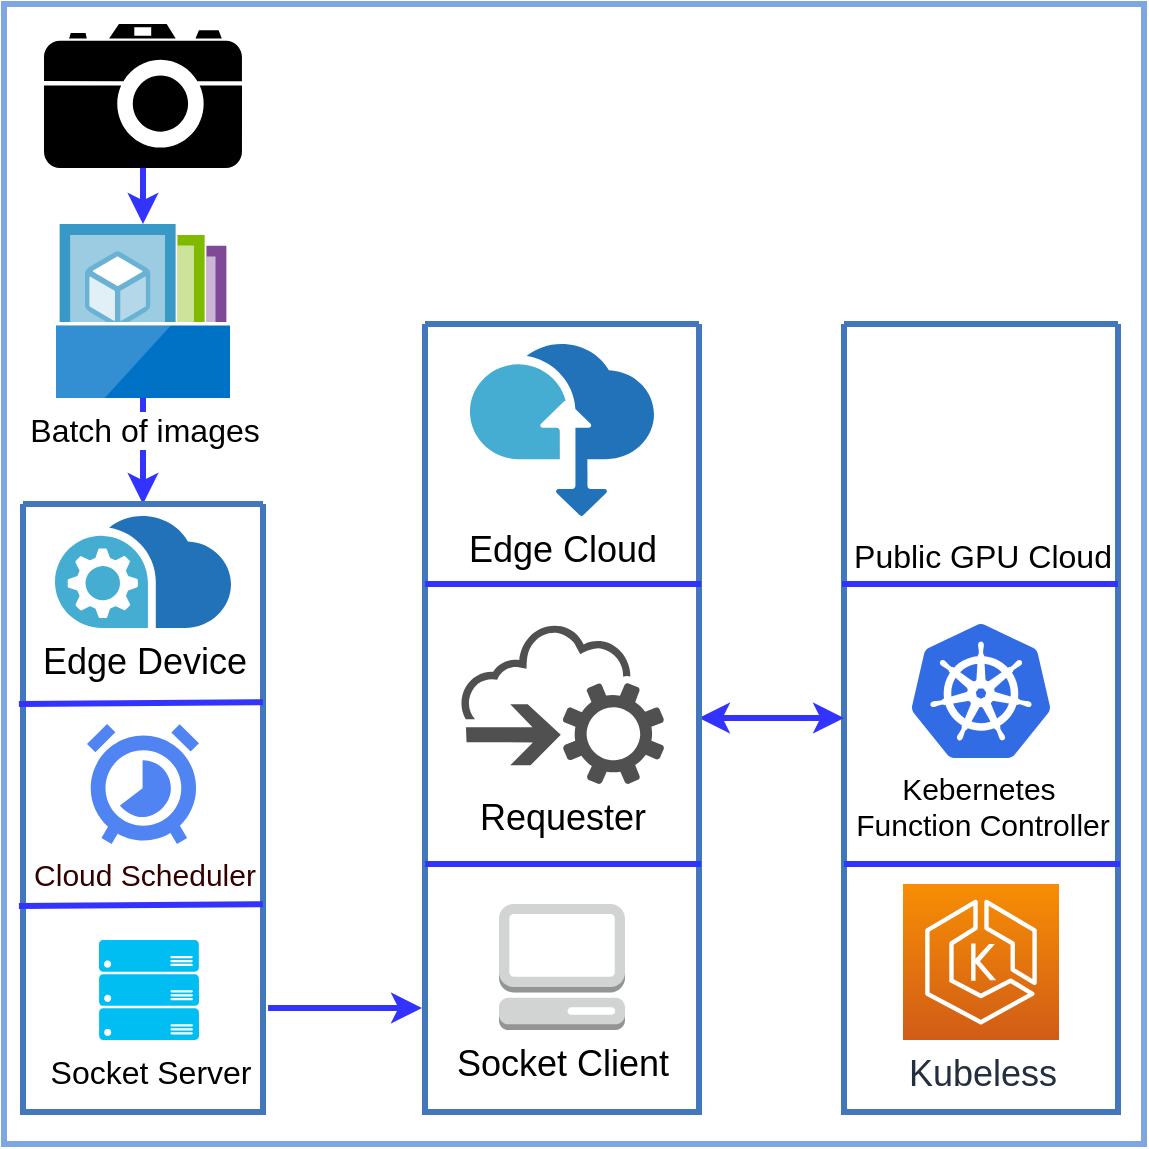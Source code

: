 <mxfile version="12.3.9" type="github" pages="1"><diagram id="0d7cefc2-ccd6-e077-73ed-a8e48b0cddf6" name="Page-1"><mxGraphModel dx="946" dy="1369" grid="1" gridSize="10" guides="1" tooltips="1" connect="1" arrows="1" fold="1" page="1" pageScale="1" pageWidth="1169" pageHeight="827" background="#ffffff" math="0" shadow="0"><root><mxCell id="0"/><mxCell id="1" parent="0"/><mxCell id="6vp1yoECgQzRmQz0F0uj-107" value="" style="shape=mxgraph.signs.tech.camera_2;html=1;fillColor=#000000;strokeColor=none;verticalLabelPosition=bottom;verticalAlign=top;align=center;" parent="1" vertex="1"><mxGeometry x="90" y="-200" width="99" height="72" as="geometry"/></mxCell><mxCell id="6vp1yoECgQzRmQz0F0uj-126" value="" style="endArrow=classic;html=1;strokeColor=#3333FF;strokeWidth=3;exitX=0.5;exitY=1;exitDx=0;exitDy=0;exitPerimeter=0;entryX=0.5;entryY=0;entryDx=0;entryDy=0;" parent="1" source="6vp1yoECgQzRmQz0F0uj-124" target="28" edge="1"><mxGeometry width="50" height="50" relative="1" as="geometry"><mxPoint x="150" y="151" as="sourcePoint"/><mxPoint x="200" y="101" as="targetPoint"/></mxGeometry></mxCell><mxCell id="79" value="" style="swimlane;shadow=0;strokeColor=#4277BB;fillColor=#ffffff;fontColor=#4277BB;align=right;startSize=0;collapsible=0;strokeWidth=3;" parent="1" vertex="1"><mxGeometry x="490" y="-50" width="137" height="394" as="geometry"/></mxCell><mxCell id="6vp1yoECgQzRmQz0F0uj-142" value="&lt;font style=&quot;font-size: 16px&quot;&gt;Public GPU Cloud&lt;/font&gt;" style="shape=image;html=1;verticalAlign=top;verticalLabelPosition=bottom;labelBackgroundColor=#ffffff;imageAspect=0;aspect=fixed;image=https://cdn2.iconfinder.com/data/icons/crystalproject/64x64/apps/nautilus.png" parent="79" vertex="1"><mxGeometry x="21.5" y="6" width="94" height="94" as="geometry"/></mxCell><mxCell id="6vp1yoECgQzRmQz0F0uj-143" value="" style="endArrow=none;html=1;strokeWidth=3;strokeColor=#3333FF;" parent="79" edge="1"><mxGeometry width="50" height="50" relative="1" as="geometry"><mxPoint x="-1" y="130" as="sourcePoint"/><mxPoint x="137" y="130" as="targetPoint"/><Array as="points"/></mxGeometry></mxCell><mxCell id="6vp1yoECgQzRmQz0F0uj-144" value="&lt;font style=&quot;font-size: 15px&quot;&gt;Kebernetes&amp;nbsp;&lt;br&gt;Function Controller&lt;/font&gt;" style="aspect=fixed;html=1;points=[];align=center;image;fontSize=12;image=img/lib/mscae/Kubernetes.svg;" parent="79" vertex="1"><mxGeometry x="33.5" y="150" width="70" height="67" as="geometry"/></mxCell><mxCell id="6vp1yoECgQzRmQz0F0uj-147" value="" style="endArrow=none;html=1;strokeWidth=3;strokeColor=#3333FF;" parent="79" edge="1"><mxGeometry width="50" height="50" relative="1" as="geometry"><mxPoint y="270" as="sourcePoint"/><mxPoint x="138" y="270" as="targetPoint"/><Array as="points"/></mxGeometry></mxCell><mxCell id="6vp1yoECgQzRmQz0F0uj-148" value="&lt;font style=&quot;font-size: 18px&quot;&gt;Kubeless&lt;/font&gt;" style="outlineConnect=0;fontColor=#232F3E;gradientColor=#F78E04;gradientDirection=north;fillColor=#D05C17;strokeColor=#ffffff;dashed=0;verticalLabelPosition=bottom;verticalAlign=top;align=center;html=1;fontSize=12;fontStyle=0;aspect=fixed;shape=mxgraph.aws4.resourceIcon;resIcon=mxgraph.aws4.eks;" parent="79" vertex="1"><mxGeometry x="29.5" y="280" width="78" height="78" as="geometry"/></mxCell><mxCell id="28" value="" style="swimlane;shadow=0;strokeColor=#4277BB;fillColor=#ffffff;fontColor=#4277BB;align=right;startSize=0;collapsible=0;strokeWidth=3;" parent="1" vertex="1"><mxGeometry x="79.5" y="40" width="120" height="304" as="geometry"/></mxCell><mxCell id="6vp1yoECgQzRmQz0F0uj-108" value="&lt;span style=&quot;font-size: 18px&quot;&gt;Edge Device&lt;/span&gt;" style="aspect=fixed;html=1;points=[];align=center;image;fontSize=12;image=img/lib/mscae/Data_Box_Edge_Data_Box_Gateway.svg;" parent="28" vertex="1"><mxGeometry x="16" y="6" width="88" height="56" as="geometry"/></mxCell><mxCell id="6vp1yoECgQzRmQz0F0uj-116" value="" style="endArrow=none;html=1;exitX=-0.017;exitY=0.329;exitDx=0;exitDy=0;exitPerimeter=0;entryX=1;entryY=0.326;entryDx=0;entryDy=0;entryPerimeter=0;strokeWidth=3;strokeColor=#3333FF;" parent="28" edge="1"><mxGeometry width="50" height="50" relative="1" as="geometry"><mxPoint x="-2.04" y="201.016" as="sourcePoint"/><mxPoint x="120" y="200.104" as="targetPoint"/><Array as="points"/></mxGeometry></mxCell><mxCell id="6vp1yoECgQzRmQz0F0uj-117" value="&lt;font style=&quot;font-size: 15px ; font-weight: normal&quot; color=&quot;#330000&quot;&gt;Cloud Scheduler&lt;/font&gt;" style="html=1;fillColor=#5184F3;strokeColor=none;verticalAlign=top;labelPosition=center;verticalLabelPosition=bottom;align=center;fontSize=11;fontStyle=1;fontColor=#999999;shape=mxgraph.gcp2.cloud_scheduler" parent="28" vertex="1"><mxGeometry x="32" y="110" width="56" height="60" as="geometry"/></mxCell><mxCell id="6vp1yoECgQzRmQz0F0uj-127" value="&lt;font style=&quot;font-size: 16px&quot;&gt;Socket Server&lt;/font&gt;" style="verticalLabelPosition=bottom;html=1;verticalAlign=top;align=center;strokeColor=none;fillColor=#00BEF2;shape=mxgraph.azure.server_rack;" parent="28" vertex="1"><mxGeometry x="38" y="218" width="50" height="50" as="geometry"/></mxCell><mxCell id="6vp1yoECgQzRmQz0F0uj-114" value="" style="endArrow=none;html=1;exitX=-0.017;exitY=0.329;exitDx=0;exitDy=0;exitPerimeter=0;entryX=1;entryY=0.326;entryDx=0;entryDy=0;entryPerimeter=0;strokeWidth=3;strokeColor=#3333FF;" parent="1" source="28" target="28" edge="1"><mxGeometry width="50" height="50" relative="1" as="geometry"><mxPoint x="176" y="193.5" as="sourcePoint"/><mxPoint x="270" y="160" as="targetPoint"/><Array as="points"/></mxGeometry></mxCell><mxCell id="6vp1yoECgQzRmQz0F0uj-124" value="&lt;font style=&quot;font-size: 16px&quot;&gt;Batch of images&lt;/font&gt;" style="aspect=fixed;html=1;points=[];align=center;image;fontSize=12;image=img/lib/mscae/Shared_Image_Galleries.svg;" parent="1" vertex="1"><mxGeometry x="96" y="-100" width="87" height="87" as="geometry"/></mxCell><mxCell id="6vp1yoECgQzRmQz0F0uj-131" value="" style="endArrow=classic;html=1;strokeColor=#3333FF;strokeWidth=3;exitX=0.5;exitY=1;exitDx=0;exitDy=0;exitPerimeter=0;entryX=0.5;entryY=0;entryDx=0;entryDy=0;" parent="1" source="6vp1yoECgQzRmQz0F0uj-107" target="6vp1yoECgQzRmQz0F0uj-124" edge="1"><mxGeometry width="50" height="50" relative="1" as="geometry"><mxPoint x="140" y="-168" as="sourcePoint"/><mxPoint x="140" y="10" as="targetPoint"/></mxGeometry></mxCell><mxCell id="6vp1yoECgQzRmQz0F0uj-132" value="" style="endArrow=classic;html=1;strokeColor=#3333FF;strokeWidth=3;entryX=-0.011;entryY=0.868;entryDx=0;entryDy=0;entryPerimeter=0;exitX=1.021;exitY=0.829;exitDx=0;exitDy=0;exitPerimeter=0;" parent="1" source="28" target="77" edge="1"><mxGeometry width="50" height="50" relative="1" as="geometry"><mxPoint x="200" y="300" as="sourcePoint"/><mxPoint x="295" y="299" as="targetPoint"/></mxGeometry></mxCell><mxCell id="6vp1yoECgQzRmQz0F0uj-137" value="" style="endArrow=classic;startArrow=classic;html=1;strokeColor=#3333FF;strokeWidth=3;exitX=1;exitY=0.5;exitDx=0;exitDy=0;entryX=0;entryY=0.5;entryDx=0;entryDy=0;" parent="1" source="77" target="79" edge="1"><mxGeometry width="50" height="50" relative="1" as="geometry"><mxPoint x="437" y="173" as="sourcePoint"/><mxPoint x="527" y="161" as="targetPoint"/></mxGeometry></mxCell><mxCell id="6vp1yoECgQzRmQz0F0uj-140" value="" style="group" parent="1" vertex="1" connectable="0"><mxGeometry x="300" y="-60" width="137" height="394" as="geometry"/></mxCell><mxCell id="77" value="" style="swimlane;shadow=0;strokeColor=#4277BB;fillColor=#ffffff;fontColor=#4277BB;align=right;startSize=0;collapsible=0;strokeWidth=3;" parent="6vp1yoECgQzRmQz0F0uj-140" vertex="1"><mxGeometry x="-19.5" y="10" width="137" height="394" as="geometry"/></mxCell><mxCell id="6vp1yoECgQzRmQz0F0uj-133" value="" style="endArrow=none;html=1;strokeWidth=3;strokeColor=#3333FF;" parent="77" edge="1"><mxGeometry width="50" height="50" relative="1" as="geometry"><mxPoint y="270" as="sourcePoint"/><mxPoint x="138" y="270" as="targetPoint"/><Array as="points"/></mxGeometry></mxCell><mxCell id="6vp1yoECgQzRmQz0F0uj-134" value="&lt;font style=&quot;font-size: 18px&quot;&gt;Socket Client&lt;/font&gt;" style="outlineConnect=0;dashed=0;verticalLabelPosition=bottom;verticalAlign=top;align=center;html=1;shape=mxgraph.aws3.management_console;fillColor=#D2D3D3;gradientColor=none;" parent="77" vertex="1"><mxGeometry x="37" y="290" width="63" height="63" as="geometry"/></mxCell><mxCell id="6vp1yoECgQzRmQz0F0uj-135" value="&lt;font style=&quot;font-size: 18px&quot;&gt;Requester&lt;/font&gt;" style="pointerEvents=1;shadow=0;dashed=0;html=1;strokeColor=none;fillColor=#505050;labelPosition=center;verticalLabelPosition=bottom;outlineConnect=0;verticalAlign=top;align=center;shape=mxgraph.office.clouds.cloud_service_request;" parent="77" vertex="1"><mxGeometry x="17.5" y="150" width="102" height="80" as="geometry"/></mxCell><mxCell id="6vp1yoECgQzRmQz0F0uj-138" value="&lt;font style=&quot;font-size: 18px&quot;&gt;Edge Cloud&lt;/font&gt;" style="aspect=fixed;html=1;points=[];align=center;image;fontSize=12;image=img/lib/mscae/Data_Box.svg;" parent="77" vertex="1"><mxGeometry x="22.5" y="10" width="92" height="86" as="geometry"/></mxCell><mxCell id="6vp1yoECgQzRmQz0F0uj-139" value="" style="endArrow=none;html=1;strokeWidth=3;strokeColor=#3333FF;" parent="77" edge="1"><mxGeometry width="50" height="50" relative="1" as="geometry"><mxPoint y="130" as="sourcePoint"/><mxPoint x="138" y="130" as="targetPoint"/><Array as="points"/></mxGeometry></mxCell><mxCell id="6vp1yoECgQzRmQz0F0uj-149" value="" style="whiteSpace=wrap;html=1;aspect=fixed;strokeColor=#7EA6E0;strokeWidth=3;fillColor=none;" parent="1" vertex="1"><mxGeometry x="70" y="-210" width="570" height="570" as="geometry"/></mxCell></root></mxGraphModel></diagram></mxfile>